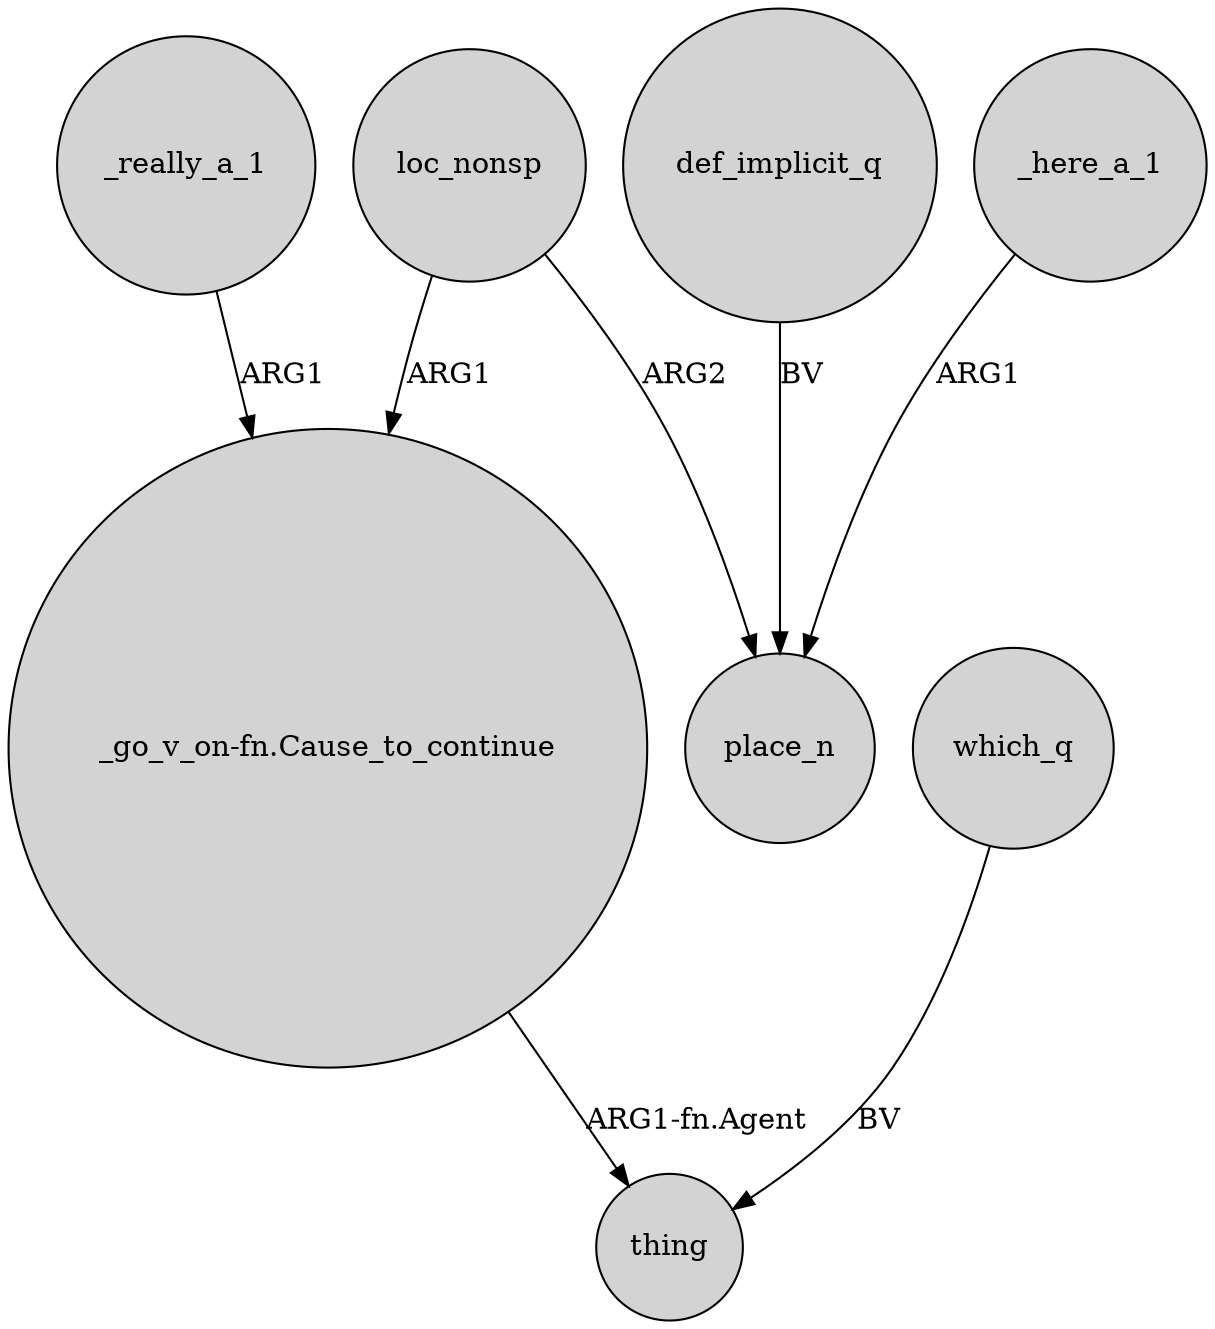 digraph {
	node [shape=circle style=filled]
	loc_nonsp -> place_n [label=ARG2]
	loc_nonsp -> "_go_v_on-fn.Cause_to_continue" [label=ARG1]
	_here_a_1 -> place_n [label=ARG1]
	def_implicit_q -> place_n [label=BV]
	_really_a_1 -> "_go_v_on-fn.Cause_to_continue" [label=ARG1]
	"_go_v_on-fn.Cause_to_continue" -> thing [label="ARG1-fn.Agent"]
	which_q -> thing [label=BV]
}
